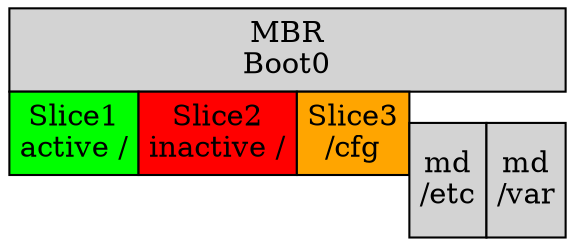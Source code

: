 digraph disklayout {
	abc [shape=none, margin=0, label=<
	<TABLE BORDER="0" CELLBORDER="1" CELLSPACING="0" CELLPADDING="4">
		<TR>
			<TD COLSPAN="6" BGCOLOR="lightgrey">MBR<BR/>Boot0</TD>
		</TR>
		<TR>
			<TD ROWSPAN="2" BGCOLOR="green">Slice1<BR/>active /</TD>
			<TD ROWSPAN="2" BGCOLOR="red">Slice2<BR/>inactive /</TD>
			<TD ROWSPAN="2" BGCOLOR="orange">Slice3<BR/>/cfg</TD>
		</TR>
		<TR>
			<TD ROWSPAN="3" BGCOLOR="lightgrey">md<BR/>/etc</TD>
			<TD ROWSPAN="3" BGCOLOR="lightgrey">md<BR/>/var</TD>
		</TR>
	</TABLE>>];
}
